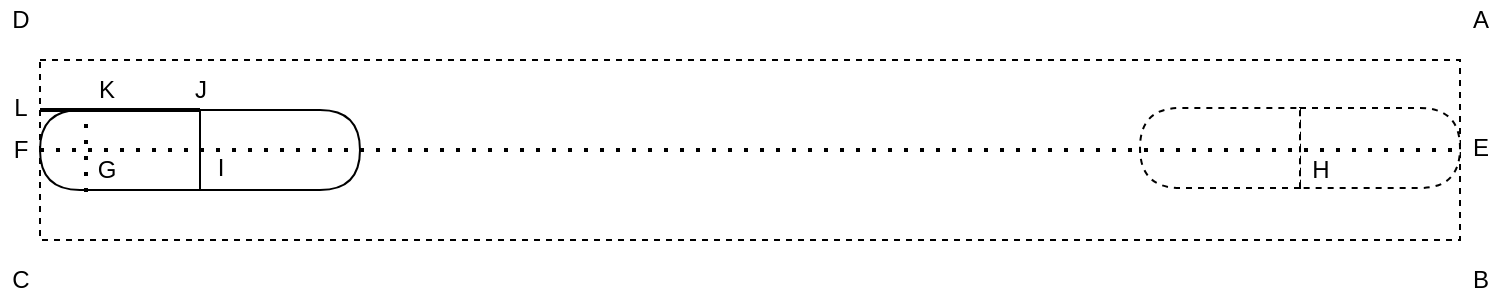 <mxfile version="14.1.2" type="device"><diagram id="J1s9XrG0NQMSI0_yrGji" name="Page-1"><mxGraphModel dx="1186" dy="732" grid="1" gridSize="10" guides="1" tooltips="1" connect="1" arrows="1" fold="1" page="1" pageScale="1" pageWidth="827" pageHeight="1169" math="0" shadow="0"><root><mxCell id="0"/><mxCell id="1" parent="0"/><mxCell id="6EuKUuV-r2oZYnK88VZK-9" value="" style="rounded=0;whiteSpace=wrap;html=1;dashed=1;" parent="1" vertex="1"><mxGeometry x="70" y="140" width="710" height="90" as="geometry"/></mxCell><mxCell id="6EuKUuV-r2oZYnK88VZK-11" value="" style="shape=delay;whiteSpace=wrap;html=1;" parent="1" vertex="1"><mxGeometry x="150" y="165" width="80" height="40" as="geometry"/></mxCell><mxCell id="6EuKUuV-r2oZYnK88VZK-12" value="" style="shape=delay;whiteSpace=wrap;html=1;rotation=-180;" parent="1" vertex="1"><mxGeometry x="70" y="165" width="80" height="40" as="geometry"/></mxCell><mxCell id="6EuKUuV-r2oZYnK88VZK-16" value="" style="shape=delay;whiteSpace=wrap;html=1;dashed=1;" parent="1" vertex="1"><mxGeometry x="700" y="164" width="80" height="40" as="geometry"/></mxCell><mxCell id="6EuKUuV-r2oZYnK88VZK-17" value="" style="shape=delay;whiteSpace=wrap;html=1;rotation=-180;dashed=1;" parent="1" vertex="1"><mxGeometry x="620" y="164" width="80" height="40" as="geometry"/></mxCell><mxCell id="6EuKUuV-r2oZYnK88VZK-18" value="" style="endArrow=none;dashed=1;html=1;dashPattern=1 3;strokeWidth=2;exitX=0;exitY=0.5;exitDx=0;exitDy=0;entryX=1;entryY=0.5;entryDx=0;entryDy=0;" parent="1" edge="1"><mxGeometry width="50" height="50" relative="1" as="geometry"><mxPoint x="70" y="185" as="sourcePoint"/><mxPoint x="780" y="185" as="targetPoint"/></mxGeometry></mxCell><mxCell id="6EuKUuV-r2oZYnK88VZK-19" value="" style="endArrow=none;dashed=1;html=1;dashPattern=1 3;strokeWidth=2;entryX=0.75;entryY=1;entryDx=0;entryDy=0;" parent="1" edge="1"><mxGeometry width="50" height="50" relative="1" as="geometry"><mxPoint x="93" y="206" as="sourcePoint"/><mxPoint x="93" y="161" as="targetPoint"/></mxGeometry></mxCell><mxCell id="6EuKUuV-r2oZYnK88VZK-21" value="A" style="text;html=1;align=center;verticalAlign=middle;resizable=0;points=[];autosize=1;" parent="1" vertex="1"><mxGeometry x="780" y="110" width="20" height="20" as="geometry"/></mxCell><mxCell id="6EuKUuV-r2oZYnK88VZK-22" value="B" style="text;html=1;align=center;verticalAlign=middle;resizable=0;points=[];autosize=1;" parent="1" vertex="1"><mxGeometry x="780" y="240" width="20" height="20" as="geometry"/></mxCell><mxCell id="6EuKUuV-r2oZYnK88VZK-23" value="C" style="text;html=1;align=center;verticalAlign=middle;resizable=0;points=[];autosize=1;" parent="1" vertex="1"><mxGeometry x="50" y="240" width="20" height="20" as="geometry"/></mxCell><mxCell id="6EuKUuV-r2oZYnK88VZK-25" value="D" style="text;html=1;align=center;verticalAlign=middle;resizable=0;points=[];autosize=1;" parent="1" vertex="1"><mxGeometry x="50" y="110" width="20" height="20" as="geometry"/></mxCell><mxCell id="6EuKUuV-r2oZYnK88VZK-26" value="E" style="text;html=1;align=center;verticalAlign=middle;resizable=0;points=[];autosize=1;" parent="1" vertex="1"><mxGeometry x="780" y="174" width="20" height="20" as="geometry"/></mxCell><mxCell id="6EuKUuV-r2oZYnK88VZK-27" value="F" style="text;html=1;align=center;verticalAlign=middle;resizable=0;points=[];autosize=1;" parent="1" vertex="1"><mxGeometry x="50" y="175" width="20" height="20" as="geometry"/></mxCell><mxCell id="6EuKUuV-r2oZYnK88VZK-28" value="G" style="text;html=1;align=center;verticalAlign=middle;resizable=0;points=[];autosize=1;" parent="1" vertex="1"><mxGeometry x="93" y="185" width="20" height="20" as="geometry"/></mxCell><mxCell id="6EuKUuV-r2oZYnK88VZK-29" value="H" style="text;html=1;align=center;verticalAlign=middle;resizable=0;points=[];autosize=1;" parent="1" vertex="1"><mxGeometry x="700" y="185" width="20" height="20" as="geometry"/></mxCell><mxCell id="6EuKUuV-r2oZYnK88VZK-30" value="I" style="text;html=1;align=center;verticalAlign=middle;resizable=0;points=[];autosize=1;" parent="1" vertex="1"><mxGeometry x="150" y="184" width="20" height="20" as="geometry"/></mxCell><mxCell id="6EuKUuV-r2oZYnK88VZK-31" value="J" style="text;html=1;align=center;verticalAlign=middle;resizable=0;points=[];autosize=1;" parent="1" vertex="1"><mxGeometry x="140" y="145" width="20" height="20" as="geometry"/></mxCell><mxCell id="6EuKUuV-r2oZYnK88VZK-32" value="K" style="text;html=1;align=center;verticalAlign=middle;resizable=0;points=[];autosize=1;" parent="1" vertex="1"><mxGeometry x="93" y="145" width="20" height="20" as="geometry"/></mxCell><mxCell id="8Ll2oqckUuPEJ26ne4MY-1" value="" style="endArrow=none;html=1;strokeWidth=2;exitX=1;exitY=1;exitDx=0;exitDy=0;entryX=0;entryY=1;entryDx=0;entryDy=0;" edge="1" parent="1" source="6EuKUuV-r2oZYnK88VZK-12" target="6EuKUuV-r2oZYnK88VZK-12"><mxGeometry width="50" height="50" relative="1" as="geometry"><mxPoint x="90" y="370" as="sourcePoint"/><mxPoint x="140" y="320" as="targetPoint"/></mxGeometry></mxCell><mxCell id="8Ll2oqckUuPEJ26ne4MY-2" value="L" style="text;html=1;align=center;verticalAlign=middle;resizable=0;points=[];autosize=1;" vertex="1" parent="1"><mxGeometry x="50" y="154" width="20" height="20" as="geometry"/></mxCell></root></mxGraphModel></diagram></mxfile>